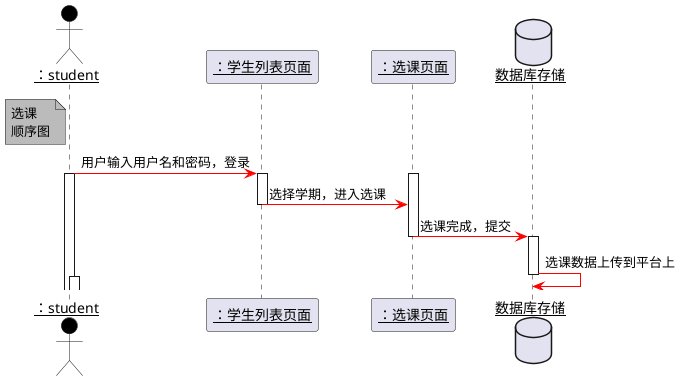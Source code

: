  @startuml
        skinparam sequenceParticipant underline
        actor "：student" as User #black
        note left of User #bbb
            选课
            顺序图
        end note
        participant "：学生列表页面" as A
        participant "：选课页面" as B
        database 数据库存储
            User -[#red]> A:用户输入用户名和密码，登录
            activate User
            activate A
            activate B
            A -[#red]>B :选择学期，进入选课
            deactivate A
            B -[#red]>数据库存储:选课完成，提交
            deactivate B
            activate 数据库存储
            数据库存储 -[#red]>数据库存储 :选课数据上传到平台上
            deactivate 数据库存储
        activate User
        deactivate User
@enduml